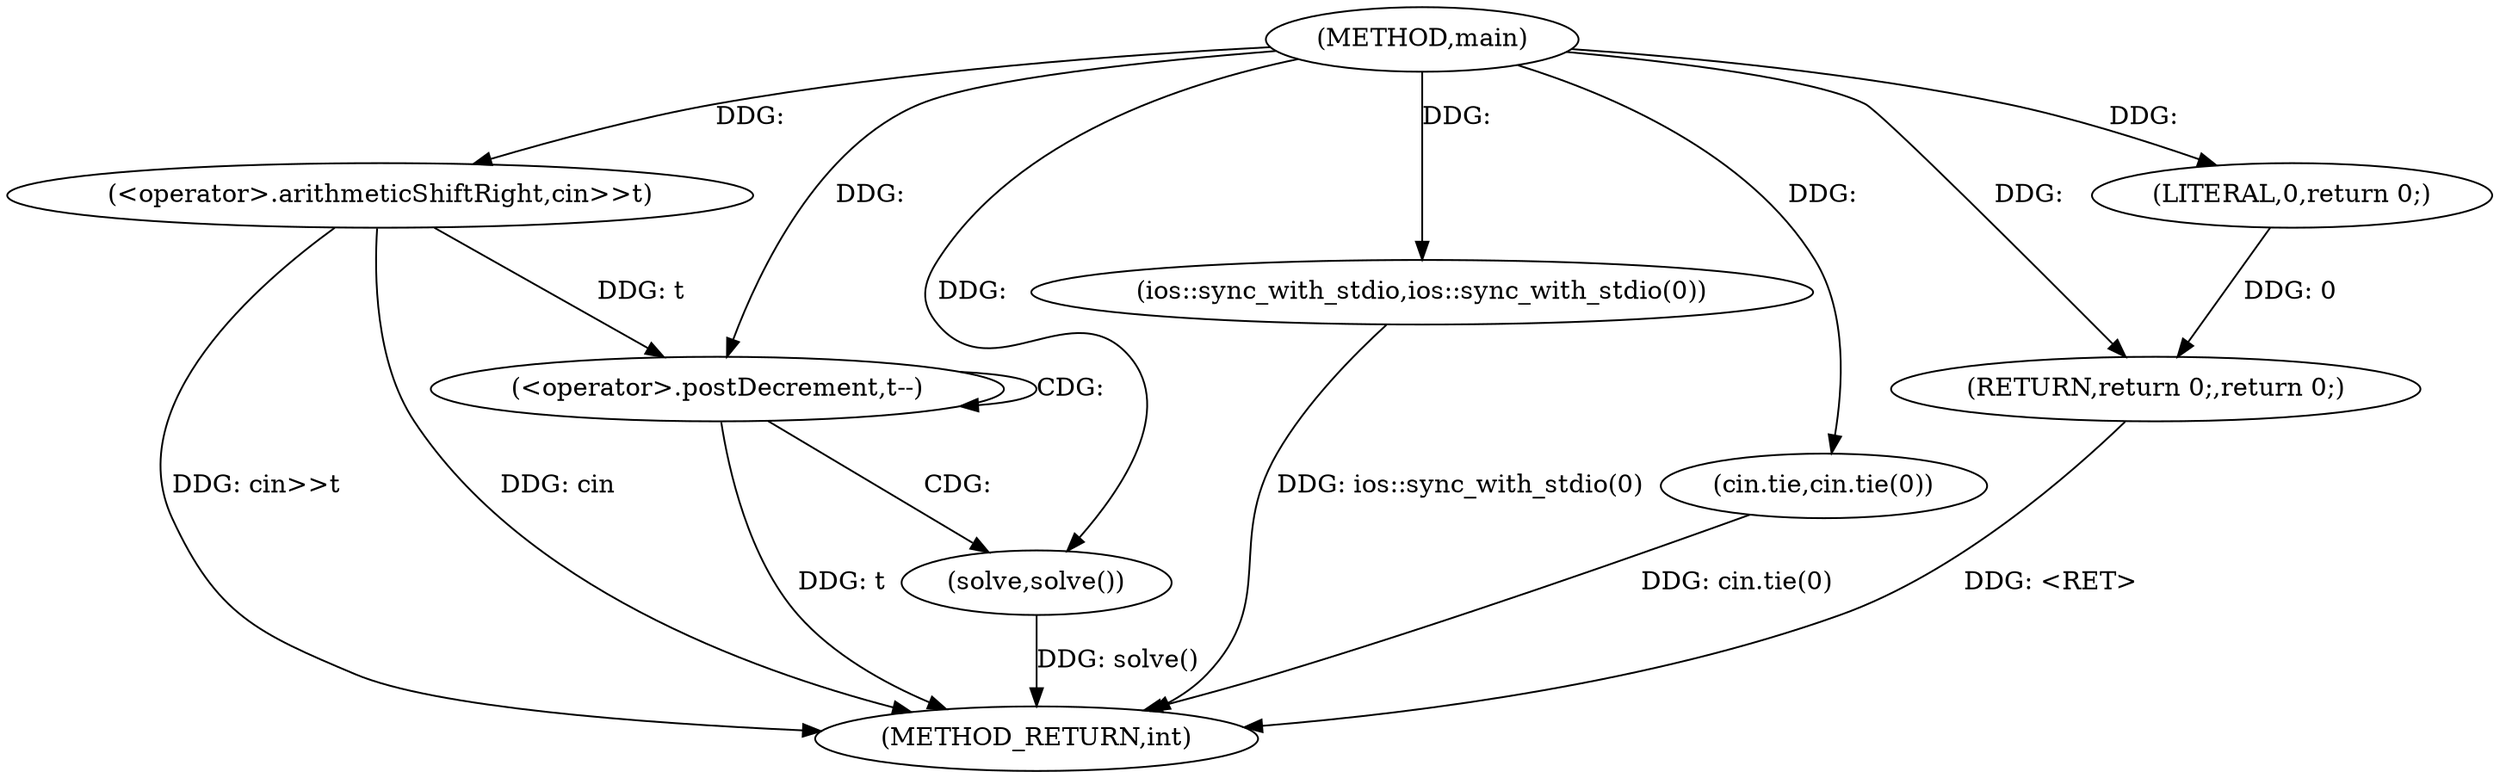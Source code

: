 digraph "main" {  
"1000141" [label = "(METHOD,main)" ]
"1000158" [label = "(METHOD_RETURN,int)" ]
"1000149" [label = "(<operator>.arithmeticShiftRight,cin>>t)" ]
"1000156" [label = "(RETURN,return 0;,return 0;)" ]
"1000144" [label = "(ios::sync_with_stdio,ios::sync_with_stdio(0))" ]
"1000146" [label = "(cin.tie,cin.tie(0))" ]
"1000153" [label = "(<operator>.postDecrement,t--)" ]
"1000155" [label = "(solve,solve())" ]
"1000157" [label = "(LITERAL,0,return 0;)" ]
  "1000144" -> "1000158"  [ label = "DDG: ios::sync_with_stdio(0)"] 
  "1000146" -> "1000158"  [ label = "DDG: cin.tie(0)"] 
  "1000149" -> "1000158"  [ label = "DDG: cin>>t"] 
  "1000153" -> "1000158"  [ label = "DDG: t"] 
  "1000155" -> "1000158"  [ label = "DDG: solve()"] 
  "1000156" -> "1000158"  [ label = "DDG: <RET>"] 
  "1000149" -> "1000158"  [ label = "DDG: cin"] 
  "1000157" -> "1000156"  [ label = "DDG: 0"] 
  "1000141" -> "1000156"  [ label = "DDG: "] 
  "1000141" -> "1000149"  [ label = "DDG: "] 
  "1000141" -> "1000155"  [ label = "DDG: "] 
  "1000141" -> "1000157"  [ label = "DDG: "] 
  "1000141" -> "1000144"  [ label = "DDG: "] 
  "1000141" -> "1000146"  [ label = "DDG: "] 
  "1000149" -> "1000153"  [ label = "DDG: t"] 
  "1000141" -> "1000153"  [ label = "DDG: "] 
  "1000153" -> "1000155"  [ label = "CDG: "] 
  "1000153" -> "1000153"  [ label = "CDG: "] 
}

